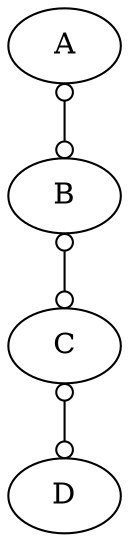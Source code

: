 digraph graphname {node [shape = oval];
A [label= A ]
B [label= B ]
C [label= C ]
D [label= D ]
A -> B [color=black, dir=both,arrowhead=odot, arrowtail=odot];
B -> C [color=black, dir=both,arrowhead=odot, arrowtail=odot];
C -> D [color=black, dir=both,arrowhead=odot, arrowtail=odot];
}
